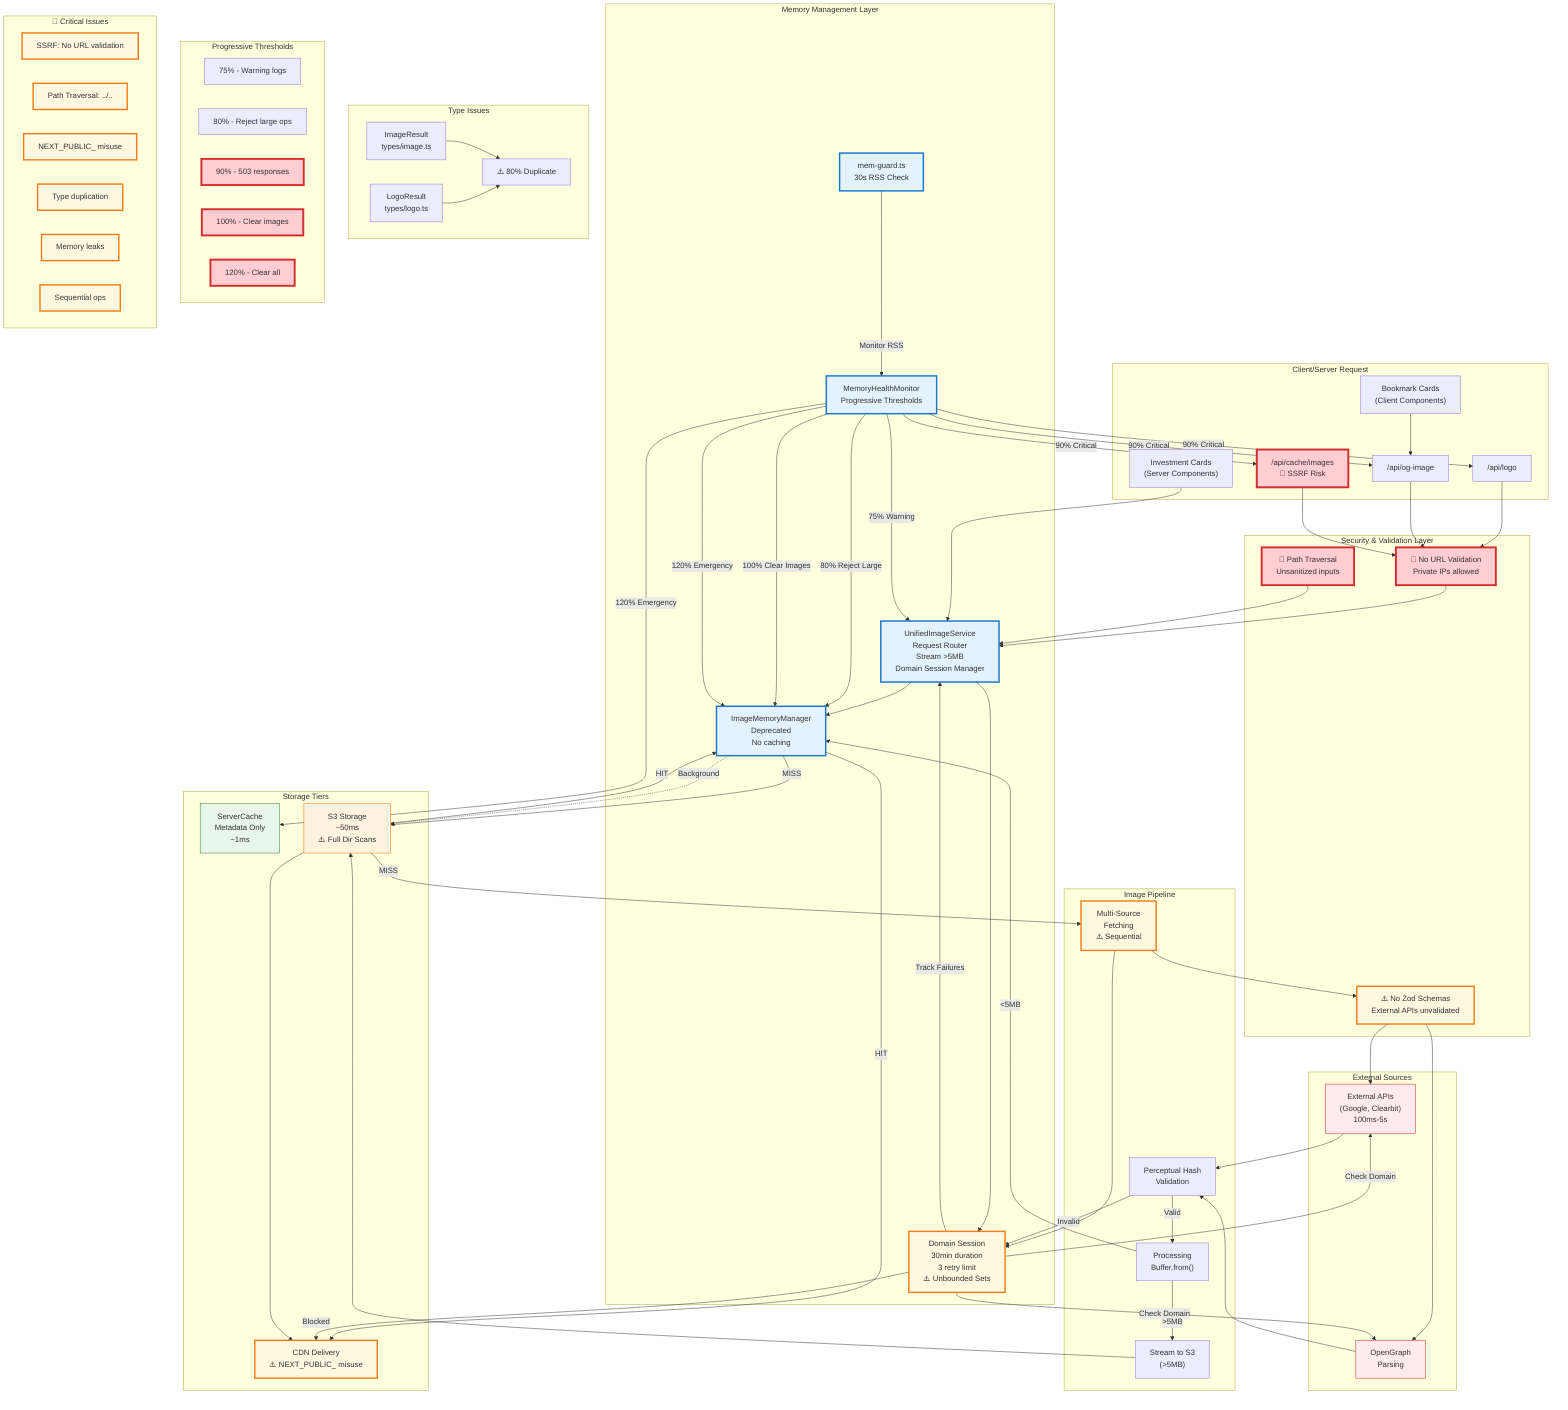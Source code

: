 graph TD
    subgraph "Client/Server Request"
        A["/api/logo"]
        B["/api/og-image"]
        C["/api/cache/images<br/>🔴 SSRF Risk"]
        D["Investment Cards<br/>(Server Components)"]
        E["Bookmark Cards<br/>(Client Components)"]
    end

    subgraph "Security & Validation Layer"
        SEC1["🔴 No URL Validation<br/>Private IPs allowed"]
        SEC2["🔴 Path Traversal<br/>Unsanitized inputs"]
        VAL1["⚠️ No Zod Schemas<br/>External APIs unvalidated"]
    end

    subgraph "Memory Management Layer"
        MM1["ImageMemoryManager<br/>Deprecated<br/>No caching"]
        MM2["UnifiedImageService<br/>Request Router<br/>Stream >5MB<br/>Domain Session Manager"]
        MM3["MemoryHealthMonitor<br/>Progressive Thresholds"]
        MM4["mem-guard.ts<br/>30s RSS Check"]
        MM5["Domain Session<br/>30min duration<br/>3 retry limit<br/>⚠️ Unbounded Sets"]
    end

    subgraph "Image Pipeline"
        F["Multi-Source<br/>Fetching<br/>⚠️ Sequential"]
        G["Perceptual Hash<br/>Validation"]
        H["Processing<br/>Buffer.from()"]
        ST["Stream to S3<br/>(>5MB)"]
    end
    
    subgraph "Storage Tiers"
        I["ServerCache<br/>Metadata Only<br/>~1ms"]
        J["S3 Storage<br/>~50ms<br/>⚠️ Full Dir Scans"]
        K["CDN Delivery<br/>⚠️ NEXT_PUBLIC_ misuse"]
    end
    
    subgraph "External Sources"
        L["External APIs<br/>(Google, Clearbit)<br/>100ms-5s"]
        M["OpenGraph<br/>Parsing"]
    end

    subgraph "Type Issues"
        TY1["ImageResult<br/>types/image.ts"]
        TY2["LogoResult<br/>types/logo.ts"]
        TY3["⚠️ 80% Duplicate"]
    end

    %% Security flows
    A --> SEC1
    B --> SEC1
    C --> SEC1
    SEC1 --> MM2
    SEC2 --> MM2

    %% Request flows
    D --> MM2
    E --> B

    %% Memory management
    MM2 --> MM1
    MM1 -->|HIT| K
    MM1 -->|MISS| J
    J -->|HIT| MM1
    J -->|MISS| F
    
    %% Validation gaps
    F --> VAL1
    VAL1 --> L
    VAL1 --> M
    
    %% Fetching pipeline
    F --> MM5
    MM5 -->|"Check Domain"| L
    MM5 -->|"Check Domain"| M
    MM5 -->|"Blocked"| K
    L --> G
    M --> G
    G -->|Valid| H
    G -->|Invalid| MM5
    H -->|">5MB"| ST
    H -->|"<5MB"| MM1
    ST --> J
    
    %% Domain session management
    MM2 --> MM5
    MM5 -->|"Track Failures"| MM2
    
    %% Background persistence
    MM1 -.->|Background| J
    J --> K

    %% Memory pressure monitoring
    MM4 -->|"Monitor RSS"| MM3
    MM3 -->|"75% Warning"| MM2
    MM3 -->|"80% Reject Large"| MM1
    MM3 -->|"90% Critical"| A & B & C
    MM3 -->|"100% Clear Images"| MM1
    MM3 -->|"120% Emergency"| MM1 & I

    %% Type duplication
    TY1 --> TY3
    TY2 --> TY3

    subgraph "Progressive Thresholds"
        T1["75% - Warning logs"]
        T2["80% - Reject large ops"]
        T3["90% - 503 responses"]
        T4["100% - Clear images"]
        T5["120% - Clear all"]
    end

    subgraph "🐛 Critical Issues"
        IS1["SSRF: No URL validation"]
        IS2["Path Traversal: ../.."]
        IS3["NEXT_PUBLIC_ misuse"]
        IS4["Type duplication"]
        IS5["Memory leaks"]
        IS6["Sequential ops"]
    end

    %% Styling
    classDef memory fill:#e3f2fd,stroke:#1976d2,stroke-width:3px
    classDef fast fill:#e8f5e9,stroke:#2e7d32
    classDef medium fill:#fff3e0,stroke:#ef6c00
    classDef slow fill:#ffebee,stroke:#c62828
    classDef critical fill:#ffcdd2,stroke:#d32f2f,stroke-width:4px
    classDef warning fill:#fff8e1,stroke:#f57f17,stroke-width:3px
    
    class MM1,MM2,MM3,MM4 memory
    class I fast
    class J medium
    class L,M slow
    class T3,T4,T5,SEC1,SEC2,C critical
    class VAL1,MM5,F,K,IS1,IS2,IS3,IS4,IS5,IS6 warning